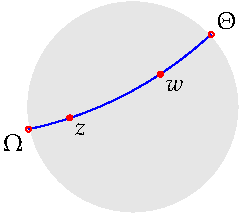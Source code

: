 settings.tex="pdflatex";

texpreamble("\usepackage{amsmath}
\usepackage{amsthm,amssymb}
\usepackage{mathpazo}
\usepackage[svgnames]{xcolor}
");
import graph;

size(120);

path c=unitcircle;

pair cent(pair p, pair q){
	real A[][]={{p.x,p.y},{q.x,q.y}};
	real[] b={p.x^2+p.y^2+1,q.x^2+q.y^2+1};
	real[] c=0.5*solve(A,b);
	return (c[0],c[1]);
	}

real rad(pair p, pair q){
	real l=dot(cent(p,q),cent(p,q));
	return sqrt(l-1);
	}
	
void circ(pair p, pair q){
	real paral=p.x*q.y-p.y*q.x;
	if(paral==0){draw(p--q);}
	else{
	draw(arc(cent(p,q),rad(p,q),min(degrees(p-cent(p,q)),degrees(q-cent(p,q))),max(degrees(p-cent(p,q)),degrees(q-cent(p,q)))));
	}
	}
	
void extcirc(pair p, pair q){
	real paral=p.x*q.y-p.y*q.x;
	if(paral==0){draw(unit(p)--(-unit(p))); draw(unit(q)--(-unit(q)));}
	else{
	picture pic;
	draw(pic,shift(cent(p,q))*scale(rad(p,q))*unitcircle,blue);
	clip(pic,unitcircle);
	add(pic);
	}
	}


filldraw(c,0.2grey+0.8white,white);
pair p=0.6dir(190);
pair q=0.4dir(50);

path l=shift(cent(p,q))*scale(rad(p,q))*unitcircle;
pair I[]=intersectionpoints(l,unitcircle);

extcirc(p,q);


//draw("$x$",q--I[0],dashed);
//draw("$y$",I[1]--q,dashed);
dot(Label("$z$",black),p,SE,red);
dot(Label("$w$",black),q,SE,red);
dot(Label("$\Omega$",black),I[0],SW,red,NoFill);
dot(Label("$\Theta$",black),I[1],NE,red,NoFill);

//label("$\ell$",0.25dir(305),red);



